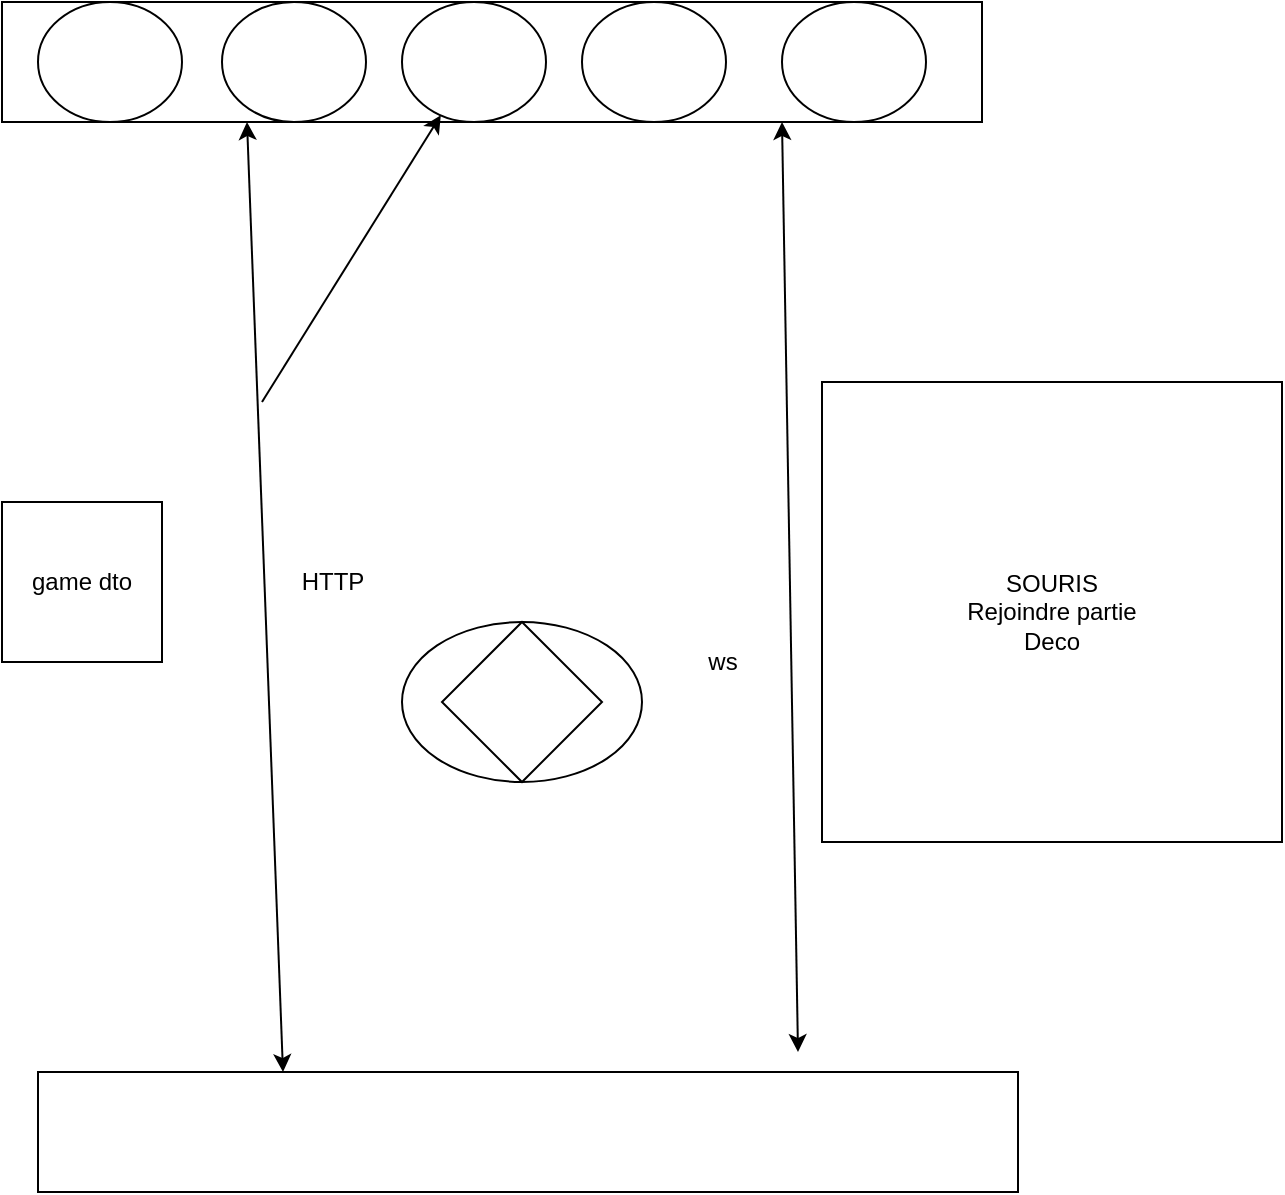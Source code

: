 <mxfile version="17.1.0" type="github">
  <diagram name="Page-1" id="c7558073-3199-34d8-9f00-42111426c3f3">
    <mxGraphModel dx="1422" dy="762" grid="1" gridSize="10" guides="1" tooltips="1" connect="1" arrows="1" fold="1" page="1" pageScale="1" pageWidth="826" pageHeight="1169" background="none" math="0" shadow="0">
      <root>
        <mxCell id="0" />
        <mxCell id="1" parent="0" />
        <mxCell id="YHxFl_oo0xOTdW9-zQhx-97" value="" style="rounded=0;whiteSpace=wrap;html=1;" vertex="1" parent="1">
          <mxGeometry x="150" y="20" width="490" height="60" as="geometry" />
        </mxCell>
        <mxCell id="YHxFl_oo0xOTdW9-zQhx-98" value="" style="rounded=0;whiteSpace=wrap;html=1;" vertex="1" parent="1">
          <mxGeometry x="168" y="555" width="490" height="60" as="geometry" />
        </mxCell>
        <mxCell id="YHxFl_oo0xOTdW9-zQhx-99" value="" style="endArrow=classic;startArrow=classic;html=1;rounded=0;entryX=0.25;entryY=1;entryDx=0;entryDy=0;exitX=0.25;exitY=0;exitDx=0;exitDy=0;" edge="1" parent="1" source="YHxFl_oo0xOTdW9-zQhx-98" target="YHxFl_oo0xOTdW9-zQhx-97">
          <mxGeometry width="50" height="50" relative="1" as="geometry">
            <mxPoint x="390" y="420" as="sourcePoint" />
            <mxPoint x="440" y="370" as="targetPoint" />
          </mxGeometry>
        </mxCell>
        <mxCell id="YHxFl_oo0xOTdW9-zQhx-101" value="" style="endArrow=classic;startArrow=classic;html=1;rounded=0;entryX=0.25;entryY=1;entryDx=0;entryDy=0;exitX=0.25;exitY=0;exitDx=0;exitDy=0;" edge="1" parent="1">
          <mxGeometry width="50" height="50" relative="1" as="geometry">
            <mxPoint x="548" y="545" as="sourcePoint" />
            <mxPoint x="540" y="80" as="targetPoint" />
          </mxGeometry>
        </mxCell>
        <mxCell id="YHxFl_oo0xOTdW9-zQhx-102" value="ws" style="text;html=1;align=center;verticalAlign=middle;resizable=0;points=[];autosize=1;strokeColor=none;fillColor=none;" vertex="1" parent="1">
          <mxGeometry x="495" y="340" width="30" height="20" as="geometry" />
        </mxCell>
        <mxCell id="YHxFl_oo0xOTdW9-zQhx-103" value="HTTP&lt;br&gt;" style="text;html=1;align=center;verticalAlign=middle;resizable=0;points=[];autosize=1;strokeColor=none;fillColor=none;" vertex="1" parent="1">
          <mxGeometry x="290" y="300" width="50" height="20" as="geometry" />
        </mxCell>
        <mxCell id="YHxFl_oo0xOTdW9-zQhx-104" value="SOURIS&lt;br&gt;Rejoindre partie&lt;br&gt;Deco" style="whiteSpace=wrap;html=1;aspect=fixed;" vertex="1" parent="1">
          <mxGeometry x="560" y="210" width="230" height="230" as="geometry" />
        </mxCell>
        <mxCell id="YHxFl_oo0xOTdW9-zQhx-105" value="game dto" style="whiteSpace=wrap;html=1;aspect=fixed;" vertex="1" parent="1">
          <mxGeometry x="150" y="270" width="80" height="80" as="geometry" />
        </mxCell>
        <mxCell id="YHxFl_oo0xOTdW9-zQhx-106" value="" style="endArrow=classic;startArrow=classic;html=1;rounded=0;" edge="1" parent="1">
          <mxGeometry width="50" height="50" relative="1" as="geometry">
            <mxPoint x="390" y="390" as="sourcePoint" />
            <mxPoint x="440" y="340" as="targetPoint" />
          </mxGeometry>
        </mxCell>
        <mxCell id="YHxFl_oo0xOTdW9-zQhx-107" value="" style="endArrow=classic;html=1;rounded=0;" edge="1" parent="1">
          <mxGeometry width="50" height="50" relative="1" as="geometry">
            <mxPoint x="390" y="390" as="sourcePoint" />
            <mxPoint x="440" y="340" as="targetPoint" />
          </mxGeometry>
        </mxCell>
        <mxCell id="YHxFl_oo0xOTdW9-zQhx-108" value="" style="ellipse;whiteSpace=wrap;html=1;" vertex="1" parent="1">
          <mxGeometry x="350" y="330" width="120" height="80" as="geometry" />
        </mxCell>
        <mxCell id="YHxFl_oo0xOTdW9-zQhx-109" value="" style="ellipse;whiteSpace=wrap;html=1;" vertex="1" parent="1">
          <mxGeometry x="168" y="20" width="72" height="60" as="geometry" />
        </mxCell>
        <mxCell id="YHxFl_oo0xOTdW9-zQhx-110" value="" style="ellipse;whiteSpace=wrap;html=1;" vertex="1" parent="1">
          <mxGeometry x="260" y="20" width="72" height="60" as="geometry" />
        </mxCell>
        <mxCell id="YHxFl_oo0xOTdW9-zQhx-111" value="" style="ellipse;whiteSpace=wrap;html=1;" vertex="1" parent="1">
          <mxGeometry x="350" y="20" width="72" height="60" as="geometry" />
        </mxCell>
        <mxCell id="YHxFl_oo0xOTdW9-zQhx-112" value="" style="ellipse;whiteSpace=wrap;html=1;" vertex="1" parent="1">
          <mxGeometry x="440" y="20" width="72" height="60" as="geometry" />
        </mxCell>
        <mxCell id="YHxFl_oo0xOTdW9-zQhx-113" value="" style="ellipse;whiteSpace=wrap;html=1;" vertex="1" parent="1">
          <mxGeometry x="540" y="20" width="72" height="60" as="geometry" />
        </mxCell>
        <mxCell id="YHxFl_oo0xOTdW9-zQhx-114" value="" style="rhombus;whiteSpace=wrap;html=1;" vertex="1" parent="1">
          <mxGeometry x="370" y="330" width="80" height="80" as="geometry" />
        </mxCell>
        <mxCell id="YHxFl_oo0xOTdW9-zQhx-116" value="" style="endArrow=classic;html=1;rounded=0;" edge="1" parent="1" target="YHxFl_oo0xOTdW9-zQhx-111">
          <mxGeometry width="50" height="50" relative="1" as="geometry">
            <mxPoint x="280" y="220" as="sourcePoint" />
            <mxPoint x="330" y="170" as="targetPoint" />
          </mxGeometry>
        </mxCell>
      </root>
    </mxGraphModel>
  </diagram>
</mxfile>
